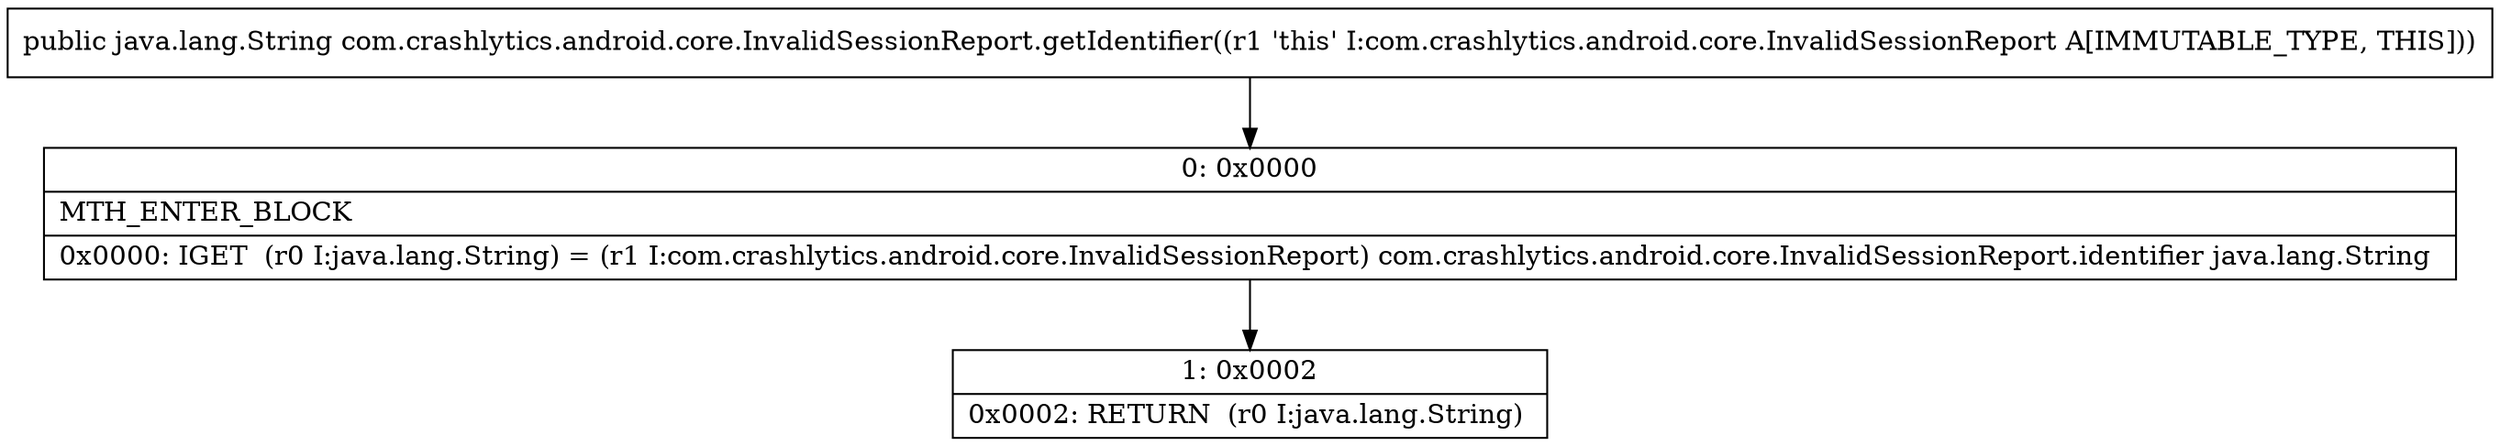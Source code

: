 digraph "CFG forcom.crashlytics.android.core.InvalidSessionReport.getIdentifier()Ljava\/lang\/String;" {
Node_0 [shape=record,label="{0\:\ 0x0000|MTH_ENTER_BLOCK\l|0x0000: IGET  (r0 I:java.lang.String) = (r1 I:com.crashlytics.android.core.InvalidSessionReport) com.crashlytics.android.core.InvalidSessionReport.identifier java.lang.String \l}"];
Node_1 [shape=record,label="{1\:\ 0x0002|0x0002: RETURN  (r0 I:java.lang.String) \l}"];
MethodNode[shape=record,label="{public java.lang.String com.crashlytics.android.core.InvalidSessionReport.getIdentifier((r1 'this' I:com.crashlytics.android.core.InvalidSessionReport A[IMMUTABLE_TYPE, THIS])) }"];
MethodNode -> Node_0;
Node_0 -> Node_1;
}

